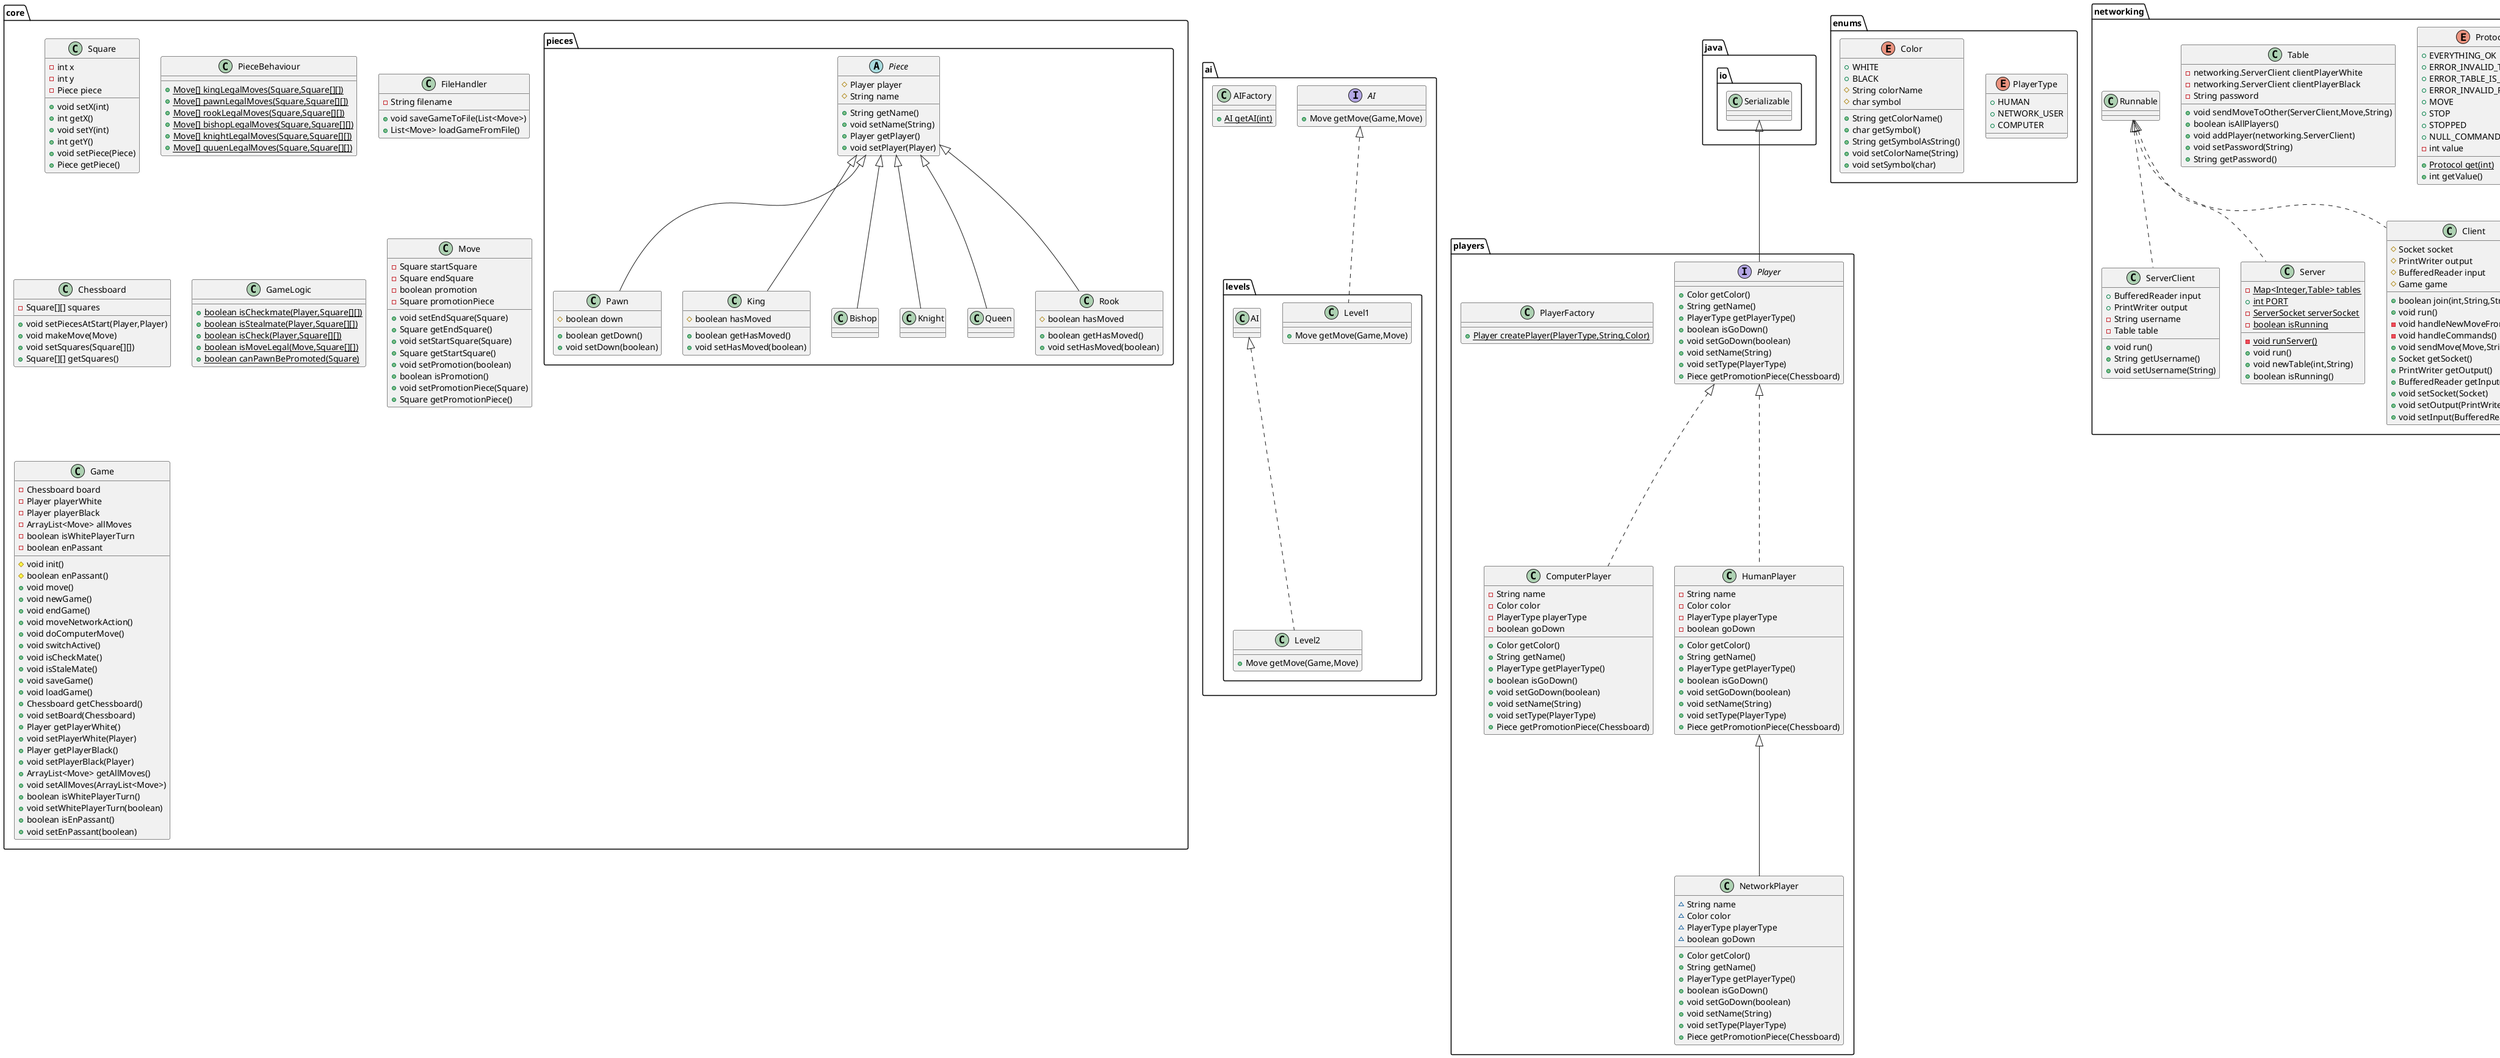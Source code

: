 @startuml
class core.Square {
- int x
- int y
- Piece piece
+ void setX(int)
+ int getX()
+ void setY(int)
+ int getY()
+ void setPiece(Piece)
+ Piece getPiece()
}


interface ai.AI {
+ Move getMove(Game,Move)
}

class ai.levels.Level1 {
+ Move getMove(Game,Move)
}

class players.ComputerPlayer {
- String name
- Color color
- PlayerType playerType
- boolean goDown
+ Color getColor()
+ String getName()
+ PlayerType getPlayerType()
+ boolean isGoDown()
+ void setGoDown(boolean)
+ void setName(String)
+ void setType(PlayerType)
+ Piece getPromotionPiece(Chessboard)
}


class core.pieces.Pawn {
# boolean down
+ boolean getDown()
+ void setDown(boolean)
}


class core.PieceBehaviour {
+ {static} Move[] kingLegalMoves(Square,Square[][])
+ {static} Move[] pawnLegalMoves(Square,Square[][])
+ {static} Move[] rookLegalMoves(Square,Square[][])
+ {static} Move[] bishopLegalMoves(Square,Square[][])
+ {static} Move[] knightLegalMoves(Square,Square[][])
+ {static} Move[] quuenLegalMoves(Square,Square[][])
}

class core.FileHandler {
- String filename
+ void saveGameToFile(List<Move>)
+ List<Move> loadGameFromFile()
}


class core.pieces.King {
# boolean hasMoved
+ boolean getHasMoved()
+ void setHasMoved(boolean)
}


enum enums.PlayerType {
+  HUMAN
+  NETWORK_USER
+  COMPUTER
}

class networking.ServerClient {
+ BufferedReader input
+ PrintWriter output
- String username
- Table table
+ void run()
+ String getUsername()
+ void setUsername(String)
}


abstract class core.pieces.Piece {
# Player player
# String name
+ String getName()
+ void setName(String)
+ Player getPlayer()
+ void setPlayer(Player)
}


class core.pieces.Bishop {
}
enum networking.Protocol {
+  EVERYTHING_OK
+  ERROR_INVALID_TABLE_ID
+  ERROR_TABLE_IS_FULL
+  ERROR_INVALID_PASSWORD
+  MOVE
+  STOP
+  STOPPED
+  NULL_COMMAND
- int value
+ {static} Protocol get(int)
+ int getValue()
}


class networking.Server {
- {static} Map<Integer,Table> tables
+ {static} int PORT
- {static} ServerSocket serverSocket
- {static} boolean isRunning
- {static} void runServer()
+ void run()
+ void newTable(int,String)
+ boolean isRunning()
}


class core.Chessboard {
- Square[][] squares
+ void setPiecesAtStart(Player,Player)
+ void makeMove(Move)
+ void setSquares(Square[][])
+ Square[][] getSquares()
}


class networking.Table {
- networking.ServerClient clientPlayerWhite
- networking.ServerClient clientPlayerBlack
- String password
+ void sendMoveToOther(ServerClient,Move,String)
+ boolean isAllPlayers()
+ void addPlayer(networking.ServerClient)
+ void setPassword(String)
+ String getPassword()
}


class core.pieces.Knight {
}
class ai.levels.Level2 {
+ Move getMove(Game,Move)
}

class core.pieces.Queen {
}
interface players.Player {
+ Color getColor()
+ String getName()
+ PlayerType getPlayerType()
+ boolean isGoDown()
+ void setGoDown(boolean)
+ void setName(String)
+ void setType(PlayerType)
+ Piece getPromotionPiece(Chessboard)
}

class players.HumanPlayer {
- String name
- Color color
- PlayerType playerType
- boolean goDown
+ Color getColor()
+ String getName()
+ PlayerType getPlayerType()
+ boolean isGoDown()
+ void setGoDown(boolean)
+ void setName(String)
+ void setType(PlayerType)
+ Piece getPromotionPiece(Chessboard)
}


class core.GameLogic {
+ {static} boolean isCheckmate(Player,Square[][])
+ {static} boolean isStealmate(Player,Square[][])
+ {static} boolean isCheck(Player,Square[][])
+ {static} boolean isMoveLegal(Move,Square[][])
+ {static} boolean canPawnBePromoted(Square)
}

enum enums.Color {
+  WHITE
+  BLACK
# String colorName
# char symbol
+ String getColorName()
+ char getSymbol()
+ String getSymbolAsString()
+ void setColorName(String)
+ void setSymbol(char)
}


class networking.Client {
# Socket socket
# PrintWriter output
# BufferedReader input
# Game game
+ boolean join(int,String,String)
+ void run()
- void handleNewMoveFromServer()
- void handleCommands()
+ void sendMove(Move,String)
+ Socket getSocket()
+ PrintWriter getOutput()
+ BufferedReader getInput()
+ void setSocket(Socket)
+ void setOutput(PrintWriter)
+ void setInput(BufferedReader)
}


class core.pieces.Rook {
# boolean hasMoved
+ boolean getHasMoved()
+ void setHasMoved(boolean)
}


class ai.AIFactory {
+ {static} AI getAI(int)
}

class players.NetworkPlayer {
~ String name
~ Color color
~ PlayerType playerType
~ boolean goDown
+ Color getColor()
+ String getName()
+ PlayerType getPlayerType()
+ boolean isGoDown()
+ void setGoDown(boolean)
+ void setName(String)
+ void setType(PlayerType)
+ Piece getPromotionPiece(Chessboard)
}


class players.PlayerFactory {
+ {static} Player createPlayer(PlayerType,String,Color)
}

class core.Move {
- Square startSquare
- Square endSquare
- boolean promotion
- Square promotionPiece
+ void setEndSquare(Square)
+ Square getEndSquare()
+ void setStartSquare(Square)
+ Square getStartSquare()
+ void setPromotion(boolean)
+ boolean isPromotion()
+ void setPromotionPiece(Square)
+ Square getPromotionPiece()
}


class core.Game {
- Chessboard board
- Player playerWhite
- Player playerBlack
- ArrayList<Move> allMoves
- boolean isWhitePlayerTurn
- boolean enPassant
# void init()
# boolean enPassant()
+ void move()
+ void newGame()
+ void endGame()
+ void moveNetworkAction()
+ void doComputerMove()
+ void switchActive()
+ void isCheckMate()
+ void isStaleMate()
+ void saveGame()
+ void loadGame()
+ Chessboard getChessboard()
+ void setBoard(Chessboard)
+ Player getPlayerWhite()
+ void setPlayerWhite(Player)
+ Player getPlayerBlack()
+ void setPlayerBlack(Player)
+ ArrayList<Move> getAllMoves()
+ void setAllMoves(ArrayList<Move>)
+ boolean isWhitePlayerTurn()
+ void setWhitePlayerTurn(boolean)
+ boolean isEnPassant()
+ void setEnPassant(boolean)
}




ai.AI <|.. ai.levels.Level1
players.Player <|.. players.ComputerPlayer
core.pieces.Piece <|-- core.pieces.Pawn
core.pieces.Piece <|-- core.pieces.King
networking.Runnable <|.. networking.ServerClient
core.pieces.Piece <|-- core.pieces.Bishop
networking.Runnable <|.. networking.Server
core.pieces.Piece <|-- core.pieces.Knight
ai.levels.AI <|.. ai.levels.Level2
core.pieces.Piece <|-- core.pieces.Queen
java.io.Serializable <|-- players.Player
players.Player <|.. players.HumanPlayer
networking.Runnable <|.. networking.Client
core.pieces.Piece <|-- core.pieces.Rook
players.HumanPlayer <|-- players.NetworkPlayer
@enduml